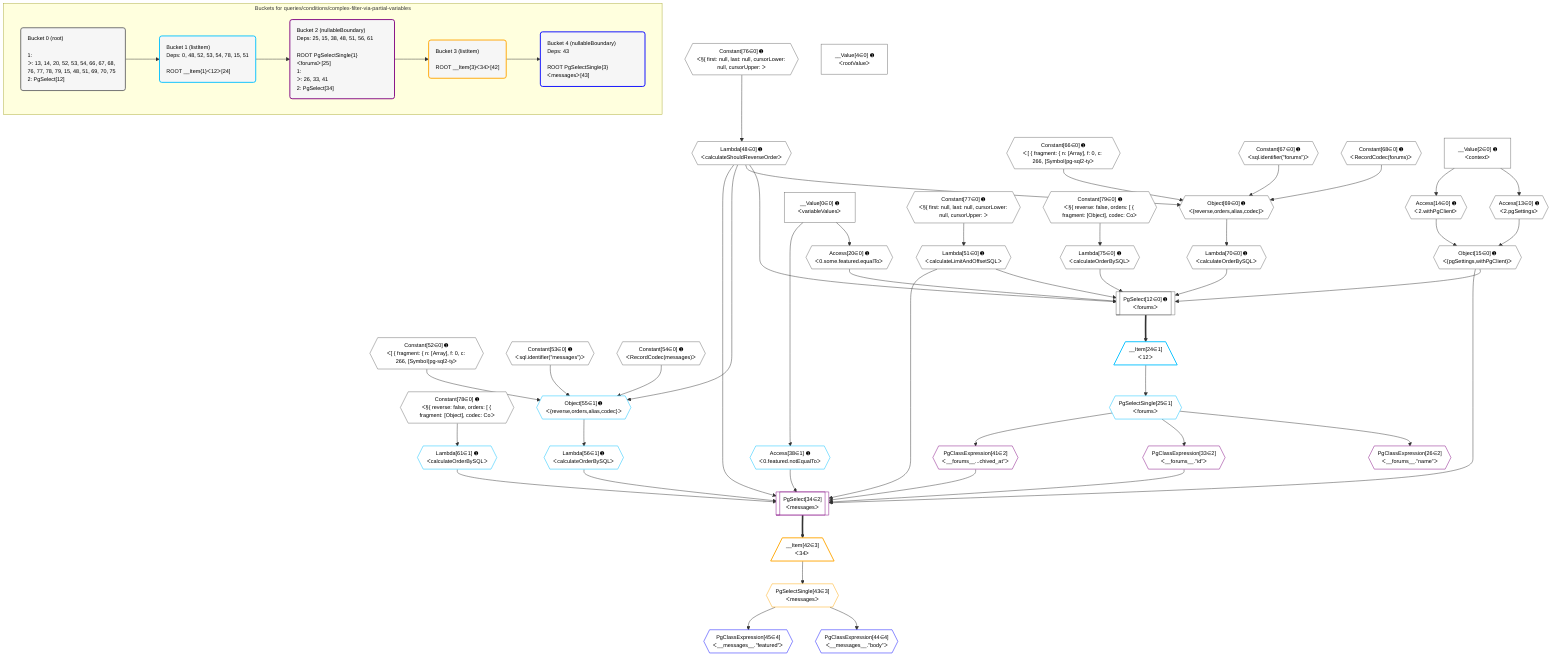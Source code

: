 %%{init: {'themeVariables': { 'fontSize': '12px'}}}%%
graph TD
    classDef path fill:#eee,stroke:#000,color:#000
    classDef plan fill:#fff,stroke-width:1px,color:#000
    classDef itemplan fill:#fff,stroke-width:2px,color:#000
    classDef unbatchedplan fill:#dff,stroke-width:1px,color:#000
    classDef sideeffectplan fill:#fcc,stroke-width:2px,color:#000
    classDef bucket fill:#f6f6f6,color:#000,stroke-width:2px,text-align:left


    %% plan dependencies
    PgSelect12[["PgSelect[12∈0] ➊<br />ᐸforumsᐳ"]]:::plan
    Object15{{"Object[15∈0] ➊<br />ᐸ{pgSettings,withPgClient}ᐳ"}}:::plan
    Access20{{"Access[20∈0] ➊<br />ᐸ0.some.featured.equalToᐳ"}}:::plan
    Lambda48{{"Lambda[48∈0] ➊<br />ᐸcalculateShouldReverseOrderᐳ"}}:::plan
    Lambda51{{"Lambda[51∈0] ➊<br />ᐸcalculateLimitAndOffsetSQLᐳ"}}:::plan
    Lambda70{{"Lambda[70∈0] ➊<br />ᐸcalculateOrderBySQLᐳ"}}:::plan
    Lambda75{{"Lambda[75∈0] ➊<br />ᐸcalculateOrderBySQLᐳ"}}:::plan
    Object15 & Access20 & Lambda48 & Lambda51 & Lambda70 & Lambda75 --> PgSelect12
    Object69{{"Object[69∈0] ➊<br />ᐸ{reverse,orders,alias,codec}ᐳ"}}:::plan
    Constant66{{"Constant[66∈0] ➊<br />ᐸ[ { fragment: { n: [Array], f: 0, c: 266, [Symbol(pg-sql2-tyᐳ"}}:::plan
    Constant67{{"Constant[67∈0] ➊<br />ᐸsql.identifier(”forums”)ᐳ"}}:::plan
    Constant68{{"Constant[68∈0] ➊<br />ᐸRecordCodec(forums)ᐳ"}}:::plan
    Lambda48 & Constant66 & Constant67 & Constant68 --> Object69
    Access13{{"Access[13∈0] ➊<br />ᐸ2.pgSettingsᐳ"}}:::plan
    Access14{{"Access[14∈0] ➊<br />ᐸ2.withPgClientᐳ"}}:::plan
    Access13 & Access14 --> Object15
    __Value2["__Value[2∈0] ➊<br />ᐸcontextᐳ"]:::plan
    __Value2 --> Access13
    __Value2 --> Access14
    __Value0["__Value[0∈0] ➊<br />ᐸvariableValuesᐳ"]:::plan
    __Value0 --> Access20
    Constant76{{"Constant[76∈0] ➊<br />ᐸ§{ first: null, last: null, cursorLower: null, cursorUpper: ᐳ"}}:::plan
    Constant76 --> Lambda48
    Constant77{{"Constant[77∈0] ➊<br />ᐸ§{ first: null, last: null, cursorLower: null, cursorUpper: ᐳ"}}:::plan
    Constant77 --> Lambda51
    Object69 --> Lambda70
    Constant79{{"Constant[79∈0] ➊<br />ᐸ§{ reverse: false, orders: [ { fragment: [Object], codec: Coᐳ"}}:::plan
    Constant79 --> Lambda75
    __Value4["__Value[4∈0] ➊<br />ᐸrootValueᐳ"]:::plan
    Constant52{{"Constant[52∈0] ➊<br />ᐸ[ { fragment: { n: [Array], f: 0, c: 266, [Symbol(pg-sql2-tyᐳ"}}:::plan
    Constant53{{"Constant[53∈0] ➊<br />ᐸsql.identifier(”messages”)ᐳ"}}:::plan
    Constant54{{"Constant[54∈0] ➊<br />ᐸRecordCodec(messages)ᐳ"}}:::plan
    Constant78{{"Constant[78∈0] ➊<br />ᐸ§{ reverse: false, orders: [ { fragment: [Object], codec: Coᐳ"}}:::plan
    Object55{{"Object[55∈1] ➊<br />ᐸ{reverse,orders,alias,codec}ᐳ"}}:::plan
    Lambda48 & Constant52 & Constant53 & Constant54 --> Object55
    __Item24[/"__Item[24∈1]<br />ᐸ12ᐳ"\]:::itemplan
    PgSelect12 ==> __Item24
    PgSelectSingle25{{"PgSelectSingle[25∈1]<br />ᐸforumsᐳ"}}:::plan
    __Item24 --> PgSelectSingle25
    Access38{{"Access[38∈1] ➊<br />ᐸ0.featured.notEqualToᐳ"}}:::plan
    __Value0 --> Access38
    Lambda56{{"Lambda[56∈1] ➊<br />ᐸcalculateOrderBySQLᐳ"}}:::plan
    Object55 --> Lambda56
    Lambda61{{"Lambda[61∈1] ➊<br />ᐸcalculateOrderBySQLᐳ"}}:::plan
    Constant78 --> Lambda61
    PgSelect34[["PgSelect[34∈2]<br />ᐸmessagesᐳ"]]:::plan
    PgClassExpression33{{"PgClassExpression[33∈2]<br />ᐸ__forums__.”id”ᐳ"}}:::plan
    PgClassExpression41{{"PgClassExpression[41∈2]<br />ᐸ__forums__...chived_at”ᐳ"}}:::plan
    Object15 & PgClassExpression33 & Access38 & PgClassExpression41 & Lambda48 & Lambda51 & Lambda56 & Lambda61 --> PgSelect34
    PgClassExpression26{{"PgClassExpression[26∈2]<br />ᐸ__forums__.”name”ᐳ"}}:::plan
    PgSelectSingle25 --> PgClassExpression26
    PgSelectSingle25 --> PgClassExpression33
    PgSelectSingle25 --> PgClassExpression41
    __Item42[/"__Item[42∈3]<br />ᐸ34ᐳ"\]:::itemplan
    PgSelect34 ==> __Item42
    PgSelectSingle43{{"PgSelectSingle[43∈3]<br />ᐸmessagesᐳ"}}:::plan
    __Item42 --> PgSelectSingle43
    PgClassExpression44{{"PgClassExpression[44∈4]<br />ᐸ__messages__.”body”ᐳ"}}:::plan
    PgSelectSingle43 --> PgClassExpression44
    PgClassExpression45{{"PgClassExpression[45∈4]<br />ᐸ__messages__.”featured”ᐳ"}}:::plan
    PgSelectSingle43 --> PgClassExpression45

    %% define steps

    subgraph "Buckets for queries/conditions/complex-filter-via-partial-variables"
    Bucket0("Bucket 0 (root)<br /><br />1: <br />ᐳ: 13, 14, 20, 52, 53, 54, 66, 67, 68, 76, 77, 78, 79, 15, 48, 51, 69, 70, 75<br />2: PgSelect[12]"):::bucket
    classDef bucket0 stroke:#696969
    class Bucket0,__Value0,__Value2,__Value4,PgSelect12,Access13,Access14,Object15,Access20,Lambda48,Lambda51,Constant52,Constant53,Constant54,Constant66,Constant67,Constant68,Object69,Lambda70,Lambda75,Constant76,Constant77,Constant78,Constant79 bucket0
    Bucket1("Bucket 1 (listItem)<br />Deps: 0, 48, 52, 53, 54, 78, 15, 51<br /><br />ROOT __Item{1}ᐸ12ᐳ[24]"):::bucket
    classDef bucket1 stroke:#00bfff
    class Bucket1,__Item24,PgSelectSingle25,Access38,Object55,Lambda56,Lambda61 bucket1
    Bucket2("Bucket 2 (nullableBoundary)<br />Deps: 25, 15, 38, 48, 51, 56, 61<br /><br />ROOT PgSelectSingle{1}ᐸforumsᐳ[25]<br />1: <br />ᐳ: 26, 33, 41<br />2: PgSelect[34]"):::bucket
    classDef bucket2 stroke:#7f007f
    class Bucket2,PgClassExpression26,PgClassExpression33,PgSelect34,PgClassExpression41 bucket2
    Bucket3("Bucket 3 (listItem)<br /><br />ROOT __Item{3}ᐸ34ᐳ[42]"):::bucket
    classDef bucket3 stroke:#ffa500
    class Bucket3,__Item42,PgSelectSingle43 bucket3
    Bucket4("Bucket 4 (nullableBoundary)<br />Deps: 43<br /><br />ROOT PgSelectSingle{3}ᐸmessagesᐳ[43]"):::bucket
    classDef bucket4 stroke:#0000ff
    class Bucket4,PgClassExpression44,PgClassExpression45 bucket4
    Bucket0 --> Bucket1
    Bucket1 --> Bucket2
    Bucket2 --> Bucket3
    Bucket3 --> Bucket4
    end